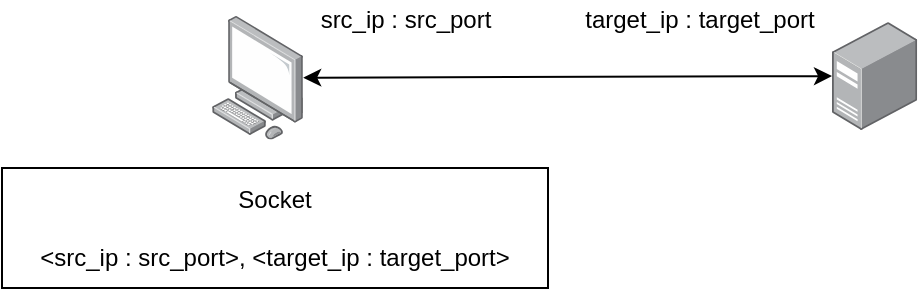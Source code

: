 <mxfile version="13.1.3">
    <diagram id="6hGFLwfOUW9BJ-s0fimq" name="Page-1">
        <mxGraphModel dx="1022" dy="798" grid="0" gridSize="10" guides="1" tooltips="1" connect="1" arrows="1" fold="1" page="1" pageScale="1" pageWidth="827" pageHeight="1169" math="0" shadow="0">
            <root>
                <mxCell id="0"/>
                <mxCell id="1" parent="0"/>
                <mxCell id="9" value="" style="points=[];aspect=fixed;html=1;align=center;shadow=0;dashed=0;image;image=img/lib/allied_telesis/computer_and_terminals/Personal_Computer.svg;" vertex="1" parent="1">
                    <mxGeometry x="130" y="220" width="45.6" height="61.8" as="geometry"/>
                </mxCell>
                <mxCell id="10" value="" style="points=[];aspect=fixed;html=1;align=center;shadow=0;dashed=0;image;image=img/lib/allied_telesis/computer_and_terminals/Server_Desktop.svg;" vertex="1" parent="1">
                    <mxGeometry x="440" y="223" width="42.6" height="54" as="geometry"/>
                </mxCell>
                <mxCell id="11" value="" style="endArrow=classic;startArrow=classic;html=1;" edge="1" parent="1" source="9" target="10">
                    <mxGeometry width="50" height="50" relative="1" as="geometry">
                        <mxPoint x="343" y="276" as="sourcePoint"/>
                        <mxPoint x="470" y="251" as="targetPoint"/>
                    </mxGeometry>
                </mxCell>
                <mxCell id="14" value="src_ip : src_port" style="text;html=1;strokeColor=none;fillColor=none;align=center;verticalAlign=middle;whiteSpace=wrap;rounded=0;" vertex="1" parent="1">
                    <mxGeometry x="178" y="212" width="98" height="20" as="geometry"/>
                </mxCell>
                <mxCell id="15" value="target_ip : target_port" style="text;html=1;strokeColor=none;fillColor=none;align=center;verticalAlign=middle;whiteSpace=wrap;rounded=0;" vertex="1" parent="1">
                    <mxGeometry x="308" y="212" width="132" height="20" as="geometry"/>
                </mxCell>
                <mxCell id="16" value="Socket&lt;br&gt;&lt;br&gt;&amp;lt;src_ip : src_port&amp;gt;, &amp;lt;target_ip : target_port&amp;gt;" style="rounded=0;whiteSpace=wrap;html=1;" vertex="1" parent="1">
                    <mxGeometry x="25" y="296" width="273" height="60" as="geometry"/>
                </mxCell>
            </root>
        </mxGraphModel>
    </diagram>
</mxfile>
